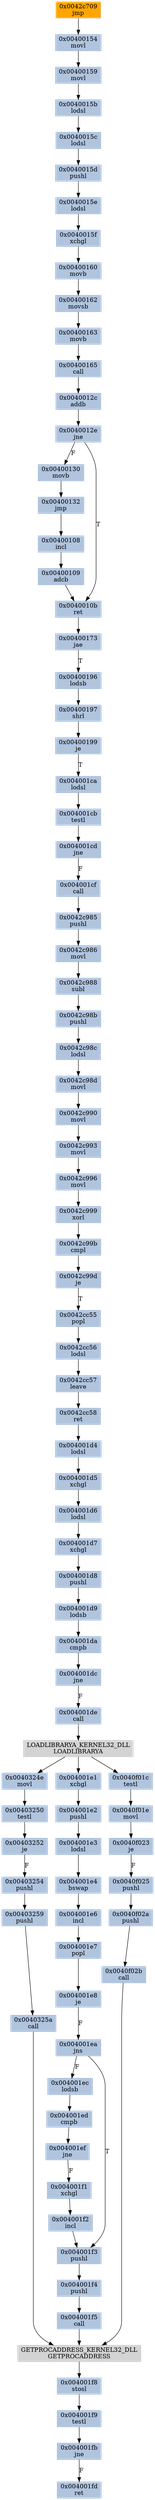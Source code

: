 strict digraph G {
	graph [bgcolor=transparent,
		name=G
	];
	node [color=lightsteelblue,
		fillcolor=lightsteelblue,
		shape=rectangle,
		style=filled
	];
	"0x0040f023"	[label="0x0040f023
je"];
	"0x0040f025"	[label="0x0040f025
pushl"];
	"0x0040f023" -> "0x0040f025"	[color="#000000",
		label=F];
	"0x00400160"	[label="0x00400160
movb"];
	"0x00400162"	[label="0x00400162
movsb"];
	"0x00400160" -> "0x00400162"	[color="#000000"];
	"0x004001ef"	[label="0x004001ef
jne"];
	"0x004001f1"	[label="0x004001f1
xchgl"];
	"0x004001ef" -> "0x004001f1"	[color="#000000",
		label=F];
	"0x004001e6"	[label="0x004001e6
incl"];
	"0x004001e7"	[label="0x004001e7
popl"];
	"0x004001e6" -> "0x004001e7"	[color="#000000"];
	"0x0040015b"	[label="0x0040015b
lodsl"];
	"0x0040015c"	[label="0x0040015c
lodsl"];
	"0x0040015b" -> "0x0040015c"	[color="#000000"];
	"0x0040012e"	[label="0x0040012e
jne"];
	"0x00400130"	[label="0x00400130
movb"];
	"0x0040012e" -> "0x00400130"	[color="#000000",
		label=F];
	"0x0040010b"	[label="0x0040010b
ret"];
	"0x0040012e" -> "0x0040010b"	[color="#000000",
		label=T];
	"0x00400165"	[label="0x00400165
call"];
	"0x0040012c"	[label="0x0040012c
addb"];
	"0x00400165" -> "0x0040012c"	[color="#000000"];
	"0x004001e8"	[label="0x004001e8
je"];
	"0x004001ea"	[label="0x004001ea
jns"];
	"0x004001e8" -> "0x004001ea"	[color="#000000",
		label=F];
	"0x004001d7"	[label="0x004001d7
xchgl"];
	"0x004001d8"	[label="0x004001d8
pushl"];
	"0x004001d7" -> "0x004001d8"	[color="#000000"];
	"0x004001e7" -> "0x004001e8"	[color="#000000"];
	"0x00400132"	[label="0x00400132
jmp"];
	"0x00400130" -> "0x00400132"	[color="#000000"];
	"0x004001ec"	[label="0x004001ec
lodsb"];
	"0x004001ed"	[label="0x004001ed
cmpb"];
	"0x004001ec" -> "0x004001ed"	[color="#000000"];
	"0x00400159"	[label="0x00400159
movl"];
	"0x00400159" -> "0x0040015b"	[color="#000000"];
	"0x004001cb"	[label="0x004001cb
testl"];
	"0x004001cd"	[label="0x004001cd
jne"];
	"0x004001cb" -> "0x004001cd"	[color="#000000"];
	"0x004001ed" -> "0x004001ef"	[color="#000000"];
	LOADLIBRARYA_KERNEL32_DLL	[color=lightgrey,
		fillcolor=lightgrey,
		label="LOADLIBRARYA_KERNEL32_DLL
LOADLIBRARYA"];
	"0x0040324e"	[label="0x0040324e
movl"];
	LOADLIBRARYA_KERNEL32_DLL -> "0x0040324e"	[color="#000000"];
	"0x004001e1"	[label="0x004001e1
xchgl"];
	LOADLIBRARYA_KERNEL32_DLL -> "0x004001e1"	[color="#000000"];
	"0x0040f01c"	[label="0x0040f01c
testl"];
	LOADLIBRARYA_KERNEL32_DLL -> "0x0040f01c"	[color="#000000"];
	"0x00400163"	[label="0x00400163
movb"];
	"0x00400162" -> "0x00400163"	[color="#000000"];
	"0x0042c99d"	[label="0x0042c99d
je"];
	"0x0042cc55"	[label="0x0042cc55
popl"];
	"0x0042c99d" -> "0x0042cc55"	[color="#000000",
		label=T];
	"0x0042c98c"	[label="0x0042c98c
lodsl"];
	"0x0042c98d"	[label="0x0042c98d
movl"];
	"0x0042c98c" -> "0x0042c98d"	[color="#000000"];
	"0x004001d4"	[label="0x004001d4
lodsl"];
	"0x004001d5"	[label="0x004001d5
xchgl"];
	"0x004001d4" -> "0x004001d5"	[color="#000000"];
	"0x004001e4"	[label="0x004001e4
bswap"];
	"0x004001e4" -> "0x004001e6"	[color="#000000"];
	"0x004001e3"	[label="0x004001e3
lodsl"];
	"0x004001e3" -> "0x004001e4"	[color="#000000"];
	"0x004001ca"	[label="0x004001ca
lodsl"];
	"0x004001ca" -> "0x004001cb"	[color="#000000"];
	"0x00400108"	[label="0x00400108
incl"];
	"0x00400132" -> "0x00400108"	[color="#000000"];
	"0x0042c990"	[label="0x0042c990
movl"];
	"0x0042c98d" -> "0x0042c990"	[color="#000000"];
	"0x0042c988"	[label="0x0042c988
subl"];
	"0x0042c98b"	[label="0x0042c98b
pushl"];
	"0x0042c988" -> "0x0042c98b"	[color="#000000"];
	"0x004001f5"	[label="0x004001f5
call"];
	GETPROCADDRESS_KERNEL32_DLL	[color=lightgrey,
		fillcolor=lightgrey,
		label="GETPROCADDRESS_KERNEL32_DLL
GETPROCADDRESS"];
	"0x004001f5" -> GETPROCADDRESS_KERNEL32_DLL	[color="#000000"];
	"0x0040f01e"	[label="0x0040f01e
movl"];
	"0x0040f01e" -> "0x0040f023"	[color="#000000"];
	"0x00400154"	[label="0x00400154
movl"];
	"0x00400154" -> "0x00400159"	[color="#000000"];
	"0x0042c996"	[label="0x0042c996
movl"];
	"0x0042c999"	[label="0x0042c999
xorl"];
	"0x0042c996" -> "0x0042c999"	[color="#000000"];
	"0x004001fb"	[label="0x004001fb
jne"];
	"0x004001fd"	[label="0x004001fd
ret"];
	"0x004001fb" -> "0x004001fd"	[color="#000000",
		label=F];
	"0x0042cc57"	[label="0x0042cc57
leave"];
	"0x0042cc58"	[label="0x0042cc58
ret"];
	"0x0042cc57" -> "0x0042cc58"	[color="#000000"];
	"0x00400109"	[label="0x00400109
adcb"];
	"0x00400108" -> "0x00400109"	[color="#000000"];
	"0x004001f3"	[label="0x004001f3
pushl"];
	"0x004001f4"	[label="0x004001f4
pushl"];
	"0x004001f3" -> "0x004001f4"	[color="#000000"];
	"0x004001d9"	[label="0x004001d9
lodsb"];
	"0x004001da"	[label="0x004001da
cmpb"];
	"0x004001d9" -> "0x004001da"	[color="#000000"];
	"0x004001de"	[label="0x004001de
call"];
	"0x004001de" -> LOADLIBRARYA_KERNEL32_DLL	[color="#000000"];
	"0x00403250"	[label="0x00403250
testl"];
	"0x0040324e" -> "0x00403250"	[color="#000000"];
	"0x0042c993"	[label="0x0042c993
movl"];
	"0x0042c990" -> "0x0042c993"	[color="#000000"];
	"0x004001f2"	[label="0x004001f2
incl"];
	"0x004001f2" -> "0x004001f3"	[color="#000000"];
	"0x00403259"	[label="0x00403259
pushl"];
	"0x0040325a"	[label="0x0040325a
call"];
	"0x00403259" -> "0x0040325a"	[color="#000000"];
	"0x0042c985"	[label="0x0042c985
pushl"];
	"0x0042c986"	[label="0x0042c986
movl"];
	"0x0042c985" -> "0x0042c986"	[color="#000000"];
	"0x004001dc"	[label="0x004001dc
jne"];
	"0x004001dc" -> "0x004001de"	[color="#000000",
		label=F];
	"0x0040015d"	[label="0x0040015d
pushl"];
	"0x0040015c" -> "0x0040015d"	[color="#000000"];
	"0x0042c99b"	[label="0x0042c99b
cmpl"];
	"0x0042c99b" -> "0x0042c99d"	[color="#000000"];
	"0x0042cc56"	[label="0x0042cc56
lodsl"];
	"0x0042cc56" -> "0x0042cc57"	[color="#000000"];
	"0x004001e2"	[label="0x004001e2
pushl"];
	"0x004001e1" -> "0x004001e2"	[color="#000000"];
	"0x00400173"	[label="0x00400173
jae"];
	"0x00400196"	[label="0x00400196
lodsb"];
	"0x00400173" -> "0x00400196"	[color="#000000",
		label=T];
	"0x004001d6"	[label="0x004001d6
lodsl"];
	"0x004001d6" -> "0x004001d7"	[color="#000000"];
	"0x004001ea" -> "0x004001ec"	[color="#000000",
		label=F];
	"0x004001ea" -> "0x004001f3"	[color="#000000",
		label=T];
	"0x004001f8"	[label="0x004001f8
stosl"];
	GETPROCADDRESS_KERNEL32_DLL -> "0x004001f8"	[color="#000000"];
	"0x004001d5" -> "0x004001d6"	[color="#000000"];
	"0x0040015e"	[label="0x0040015e
lodsl"];
	"0x0040015d" -> "0x0040015e"	[color="#000000"];
	"0x00400109" -> "0x0040010b"	[color="#000000"];
	"0x0040325a" -> GETPROCADDRESS_KERNEL32_DLL	[color="#000000"];
	"0x004001f4" -> "0x004001f5"	[color="#000000"];
	"0x004001da" -> "0x004001dc"	[color="#000000"];
	"0x0040012c" -> "0x0040012e"	[color="#000000"];
	"0x0042c993" -> "0x0042c996"	[color="#000000"];
	"0x0042c999" -> "0x0042c99b"	[color="#000000"];
	"0x0042cc58" -> "0x004001d4"	[color="#000000"];
	"0x00400163" -> "0x00400165"	[color="#000000"];
	"0x00400197"	[label="0x00400197
shrl"];
	"0x00400196" -> "0x00400197"	[color="#000000"];
	"0x004001f1" -> "0x004001f2"	[color="#000000"];
	"0x00403252"	[label="0x00403252
je"];
	"0x00403254"	[label="0x00403254
pushl"];
	"0x00403252" -> "0x00403254"	[color="#000000",
		label=F];
	"0x004001f9"	[label="0x004001f9
testl"];
	"0x004001f9" -> "0x004001fb"	[color="#000000"];
	"0x004001f8" -> "0x004001f9"	[color="#000000"];
	"0x0040f01c" -> "0x0040f01e"	[color="#000000"];
	"0x004001cf"	[label="0x004001cf
call"];
	"0x004001cf" -> "0x0042c985"	[color="#000000"];
	"0x0040015f"	[label="0x0040015f
xchgl"];
	"0x0040015e" -> "0x0040015f"	[color="#000000"];
	"0x0042c98b" -> "0x0042c98c"	[color="#000000"];
	"0x00403254" -> "0x00403259"	[color="#000000"];
	"0x0040010b" -> "0x00400173"	[color="#000000"];
	"0x0040f02a"	[label="0x0040f02a
pushl"];
	"0x0040f02b"	[label="0x0040f02b
call"];
	"0x0040f02a" -> "0x0040f02b"	[color="#000000"];
	"0x004001cd" -> "0x004001cf"	[color="#000000",
		label=F];
	"0x0042c986" -> "0x0042c988"	[color="#000000"];
	"0x0040015f" -> "0x00400160"	[color="#000000"];
	"0x00400199"	[label="0x00400199
je"];
	"0x00400197" -> "0x00400199"	[color="#000000"];
	"0x004001d8" -> "0x004001d9"	[color="#000000"];
	"0x00400199" -> "0x004001ca"	[color="#000000",
		label=T];
	"0x0040f02b" -> GETPROCADDRESS_KERNEL32_DLL	[color="#000000"];
	"0x004001e2" -> "0x004001e3"	[color="#000000"];
	"0x0042c709"	[color=lightgrey,
		fillcolor=orange,
		label="0x0042c709
jmp"];
	"0x0042c709" -> "0x00400154"	[color="#000000"];
	"0x0040f025" -> "0x0040f02a"	[color="#000000"];
	"0x0042cc55" -> "0x0042cc56"	[color="#000000"];
	"0x00403250" -> "0x00403252"	[color="#000000"];
}
